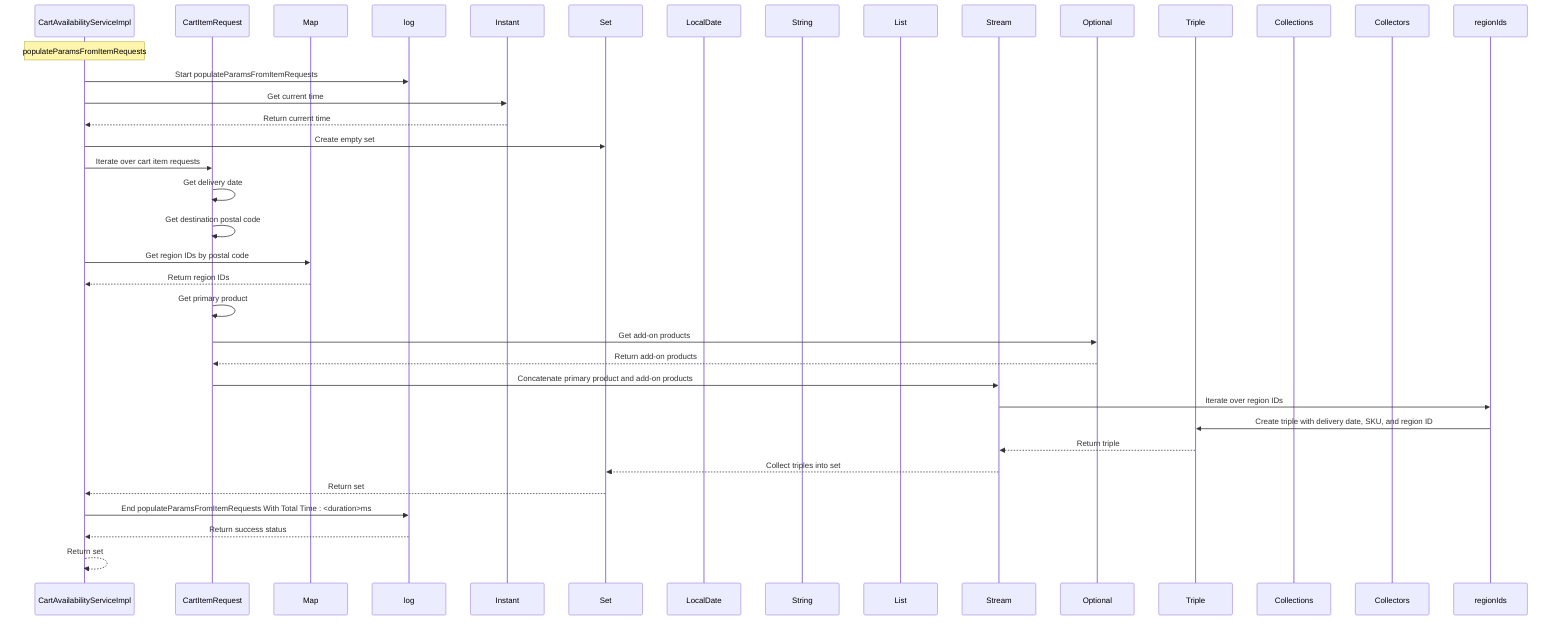 sequenceDiagram
    participant CartAvailabilityServiceImpl
    participant CartItemRequest
    participant Map
    participant log
    participant Instant
    participant Set
    participant LocalDate
    participant String
    participant List
    participant Stream
    participant Optional
    participant Triple
    participant Collections
    participant Collectors
    
    Note over CartAvailabilityServiceImpl: populateParamsFromItemRequests
    
    CartAvailabilityServiceImpl->>log: Start populateParamsFromItemRequests
    CartAvailabilityServiceImpl->>Instant: Get current time
    Instant-->>CartAvailabilityServiceImpl: Return current time
    CartAvailabilityServiceImpl->>Set: Create empty set
    CartAvailabilityServiceImpl->>CartItemRequest: Iterate over cart item requests
    CartItemRequest->>CartItemRequest: Get delivery date
    CartItemRequest->>CartItemRequest: Get destination postal code
    CartAvailabilityServiceImpl->>Map: Get region IDs by postal code
    Map-->>CartAvailabilityServiceImpl: Return region IDs
    CartItemRequest->>CartItemRequest: Get primary product
    CartItemRequest->>Optional: Get add-on products
    Optional-->>CartItemRequest: Return add-on products
    CartItemRequest->>Stream: Concatenate primary product and add-on products
    Stream->>regionIds: Iterate over region IDs
    regionIds->>Triple: Create triple with delivery date, SKU, and region ID
    Triple-->>Stream: Return triple
    Stream-->>Set: Collect triples into set
    Set-->>CartAvailabilityServiceImpl: Return set
    CartAvailabilityServiceImpl->>log: End populateParamsFromItemRequests With Total Time : <duration>ms
    log-->>CartAvailabilityServiceImpl: Return success status
    CartAvailabilityServiceImpl-->>CartAvailabilityServiceImpl: Return set